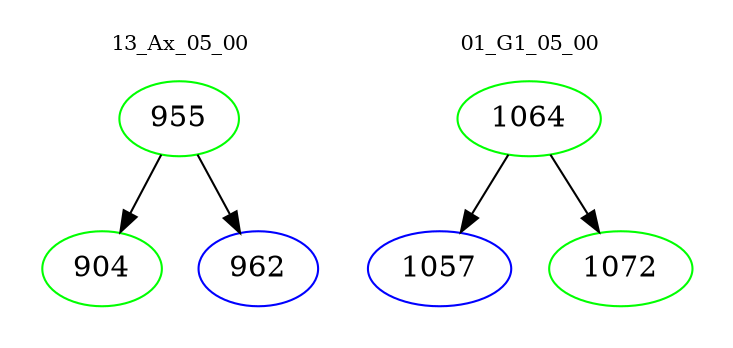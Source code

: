 digraph{
subgraph cluster_0 {
color = white
label = "13_Ax_05_00";
fontsize=10;
T0_955 [label="955", color="green"]
T0_955 -> T0_904 [color="black"]
T0_904 [label="904", color="green"]
T0_955 -> T0_962 [color="black"]
T0_962 [label="962", color="blue"]
}
subgraph cluster_1 {
color = white
label = "01_G1_05_00";
fontsize=10;
T1_1064 [label="1064", color="green"]
T1_1064 -> T1_1057 [color="black"]
T1_1057 [label="1057", color="blue"]
T1_1064 -> T1_1072 [color="black"]
T1_1072 [label="1072", color="green"]
}
}
